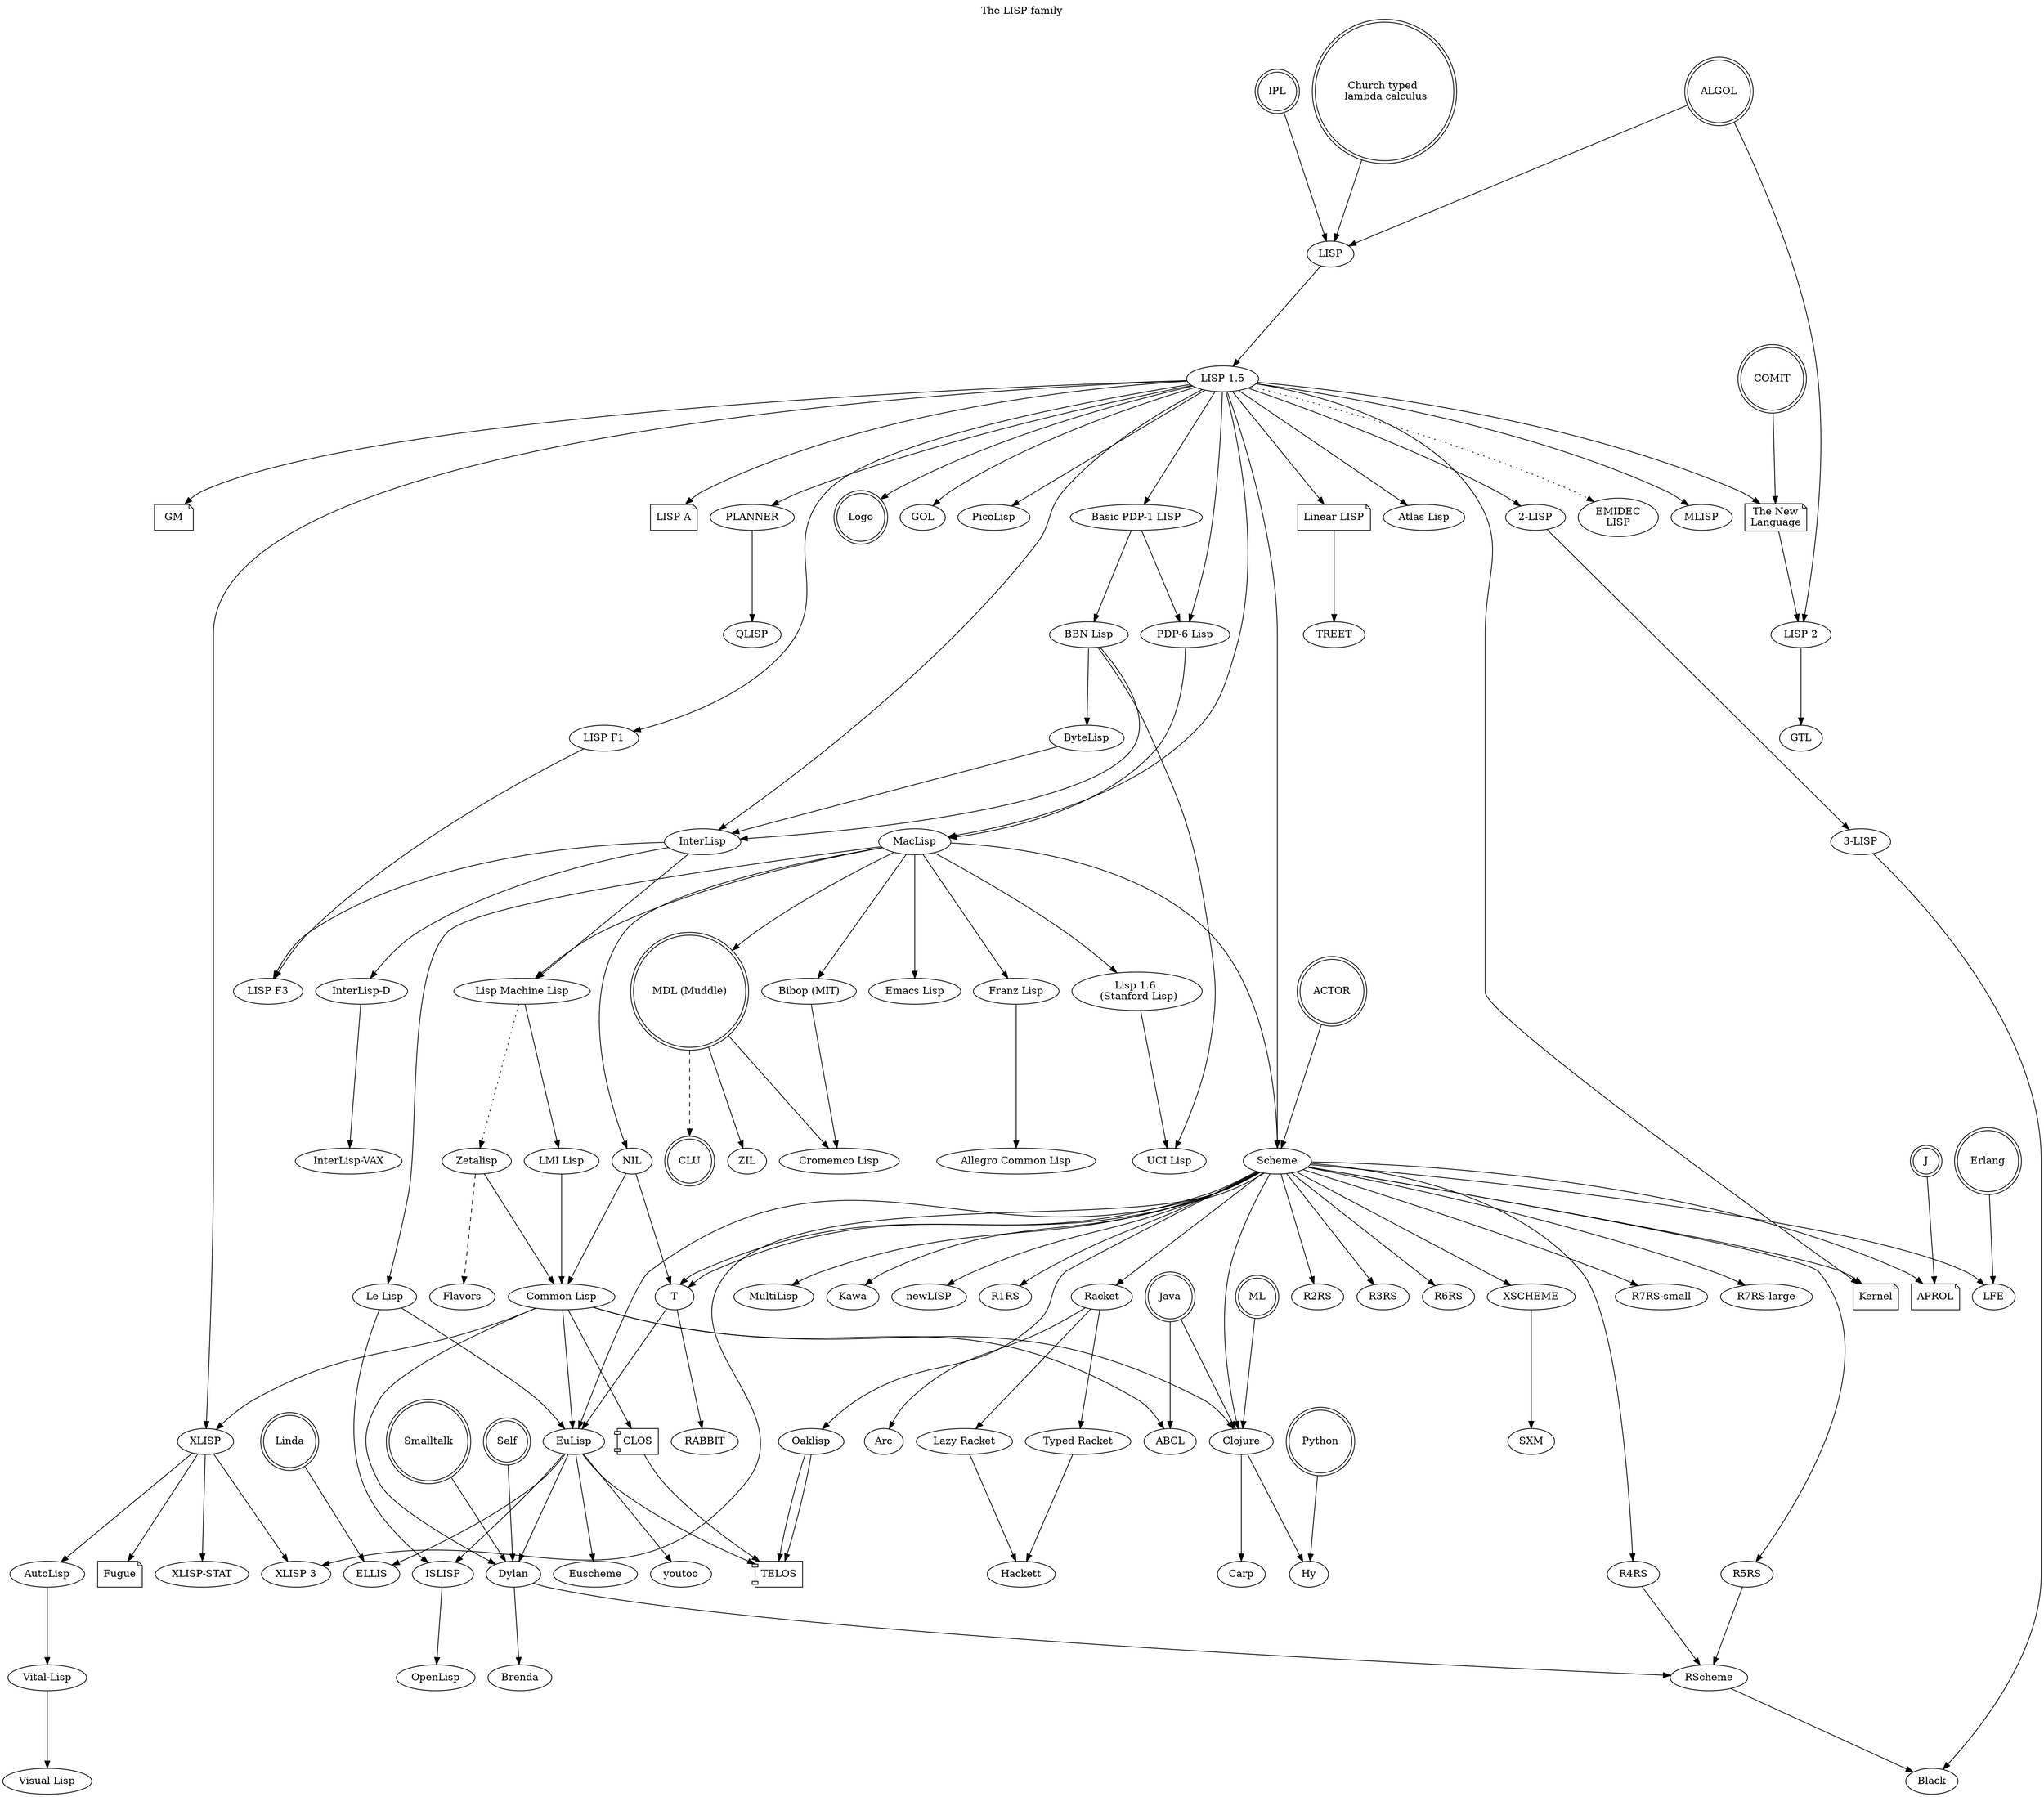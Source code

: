 # -*- graphviz-dot -*-
digraph FP
{
	graph[ranksep=1.5,
	      ratio="expand",
	      concentrate=false,
	      rank=new,
	      constraint=true,
	      label="The LISP family",
	      labelloc=t,
	      splines=true];

	// Entry and exit nodes from/into other languages are doublecircle formatted.
	// Dotted lines represent minor changes from one to another (e.g. renaming).
	// Dashed lines represent an implementation language relationship.
	// Note shapes mean that the language was described in a paper and didn't have a released implementation.
	// Component shapes mean that one is a subsystem of the other (e.g. CL -> CLOS)
	// Any changes should render on http://www.webgraphviz.com
	// A great lang reference at http://hopl.info/home.prx
	// Another at http://www.softwarepreservation.org/projects/LISP/

	"IPL" -> "LISP";
	"IPL" [shape = doublecircle];
	"Church typed \n lambda calculus" -> "LISP";
	"Church typed \n lambda calculus" [shape = doublecircle];
	"ALGOL" -> "LISP";
	"ALGOL" [shape = doublecircle];
	"LISP" -> "LISP 1.5";
	"LISP 1.5" -> "InterLisp";
	"LISP 1.5" -> "Linear LISP";
	"Linear LISP" -> "TREET";
	"Linear LISP" [shape=note];
	"LISP 1.5" -> "Atlas Lisp";
	"LISP 1.5" -> "MacLisp";
	"LISP 1.5" -> "Basic PDP-1 LISP";
	"LISP 1.5" -> "EMIDEC\nLISP" [style=dotted];
	"LISP 1.5" -> "MLISP";  // JMC's M-expression LISP
	"LISP 1.5" -> "The New\nLanguage";	
	"LISP 1.5" -> "GM"; // Graham Machine
	"LISP 1.5" -> "PLANNER" -> "QLISP";
	"LISP 1.5" -> "LISP A";
	"COMIT" -> "The New\nLanguage";
	"COMIT" [shape = doublecircle];
	"The New\nLanguage" -> "LISP 2";
	"The New\nLanguage" [shape=note];
	"LISP A" [shape=note];
	"GM" [shape=note];
	"ALGOL" -> "LISP 2";
	"LISP 2" -> "GTL";
	"MacLisp" -> "Lisp Machine Lisp";
	"MacLisp" -> "Bibop (MIT)";
	"MacLisp" -> "Lisp 1.6 \n (Stanford Lisp)";
	"Lisp 1.6 \n (Stanford Lisp)" -> "UCI Lisp";
	"Basic PDP-1 LISP" -> "BBN Lisp";
	"Basic PDP-1 LISP" -> "PDP-6 Lisp";
	"LISP 1.5" -> "PDP-6 Lisp" -> "MacLisp";
	"BBN Lisp" -> "UCI Lisp";
	"BBN Lisp" -> "InterLisp";
	"BBN Lisp" -> "ByteLisp" -> "InterLisp";
	"InterLisp" -> "Lisp Machine Lisp";
	"InterLisp" -> "InterLisp-D";
	"InterLisp-D" -> "InterLisp-VAX";
	"Lisp Machine Lisp" -> "Zetalisp" [style=dotted];
	"Lisp Machine Lisp" -> "LMI Lisp";
	"Zetalisp" -> "Common Lisp";
	"Zetalisp" -> "Flavors" [style=dashed];
	"LMI Lisp" -> "Common Lisp";

	// Scheme
	"ACTOR"  -> "Scheme";
	"ACTOR" [shape = doublecircle];
	"Scheme" -> "R1RS";
	"Scheme" -> "R2RS";	
	"Scheme" -> "R3RS";	
	"Scheme" -> "R4RS";	
	"Scheme" -> "R5RS";	
	"Scheme" -> "R6RS";	
	"Scheme" -> "R7RS-small";	
	"Scheme" -> "R7RS-large";

	"R4RS" -> "RScheme";
	"R5RS" -> "RScheme";
	"Dylan" -> "RScheme";

	"RScheme" -> "Black";
	"3-LISP" -> "Black";

	"MacLisp" -> "Scheme";
	"Scheme" -> "MultiLisp";
	"MacLisp" -> "MDL (Muddle)";
	"MDL (Muddle)" -> "Cromemco Lisp";
	"MDL (Muddle)" -> "ZIL";
	"MDL (Muddle)" -> "CLU" [style=dashed];
	"CLU" [shape = doublecircle];
	"MDL (Muddle)" [shape = doublecircle];
	"Bibop (MIT)" -> "Cromemco Lisp";
	"LISP 1.5" -> "XLISP" -> "AutoLisp" -> "Vital-Lisp";
	"XLISP" -> "Fugue";
	"Fugue" [shape = note];
	"Vital-Lisp" -> "Visual Lisp";
	"Common Lisp" -> "XLISP" -> "XLISP 3";
	"XLISP" -> "XLISP-STAT";
	"Scheme" -> "XLISP 3";
	"Scheme" -> "APROL";
	"J" -> "APROL";
	"J" [shape = doublecircle];
	"APROL" [shape = note];
	"MacLisp" -> "Emacs Lisp";
	"MacLisp" -> "NIL" -> "Common Lisp" -> "Dylan";
	"Self" -> "Dylan";
	"Smalltalk" -> "Dylan";
	"Dylan" -> "Brenda";
	"Self" [shape = doublecircle];
	"Smalltalk" [shape = doublecircle];
	"NIL" -> "T";
	"Scheme" -> "T";
	"T" -> "EuLisp" -> "ISLISP" -> "OpenLisp";
	"T" -> "RABBIT";
	"Scheme" -> "Kawa";
	"Scheme" -> "newLISP";
	"Scheme" -> "XSCHEME" -> "SXM";
	"LISP 1.5" -> "Logo";
	"LISP 1.5" -> "GOL";
	"LISP 1.5" -> "Kernel";
	"Scheme" -> "Kernel";
	"Kernel" [shape = note];
	"Logo" [shape = doublecircle];
	"MacLisp" -> "Franz Lisp" -> "Allegro Common Lisp";
	"LISP 1.5" -> "Scheme" -> "T";
	"LISP 1.5" -> "PicoLisp";
	"Erlang" -> "LFE";
	"Erlang" [shape = doublecircle];
	"Scheme" -> "LFE";
	"LISP 1.5" -> "2-LISP" -> "3-LISP";
	"LISP 1.5" -> "LISP F1";
	"LISP F1" -> "LISP F3";
	"InterLisp" -> "LISP F3";
	"Scheme" -> "Racket" -> "Arc";
	"Racket" -> "Typed Racket" -> "Hackett";
	"Racket" -> "Lazy Racket" -> "Hackett";
	"Common Lisp" -> "Clojure";
	"Scheme" -> "Clojure";
	"ML" -> "Clojure";
	"ML" [shape = doublecircle];
	"Java" -> "Clojure";
	"Java" -> "ABCL";
	"Common Lisp" -> "ABCL";
	"Java" [shape = doublecircle];
	"Clojure" -> "Carp";
	"Clojure" -> "Hy";
	"Python" -> "Hy";
	"Python" [shape = doublecircle];
	"MacLisp" -> "Le Lisp" -> "EuLisp";
	"Scheme" -> "EuLisp";
	"Scheme" -> "Oaklisp" -> "TELOS";
	"Common Lisp" -> "CLOS";
	"CLOS" [shape=component];
	"CLOS" -> "TELOS";
	"Oaklisp" -> "TELOS";
	"Le Lisp" -> "ISLISP";
	"Common Lisp" -> "EuLisp" -> "Dylan";
	"EuLisp" -> "youtoo";
	"EuLisp" -> "ELLIS";
	"EuLisp" -> "TELOS";
	"TELOS" [shape=component];
	"Linda" -> "ELLIS";
	"Linda" [shape = doublecircle];
	"EuLisp" -> "Euscheme";
}
